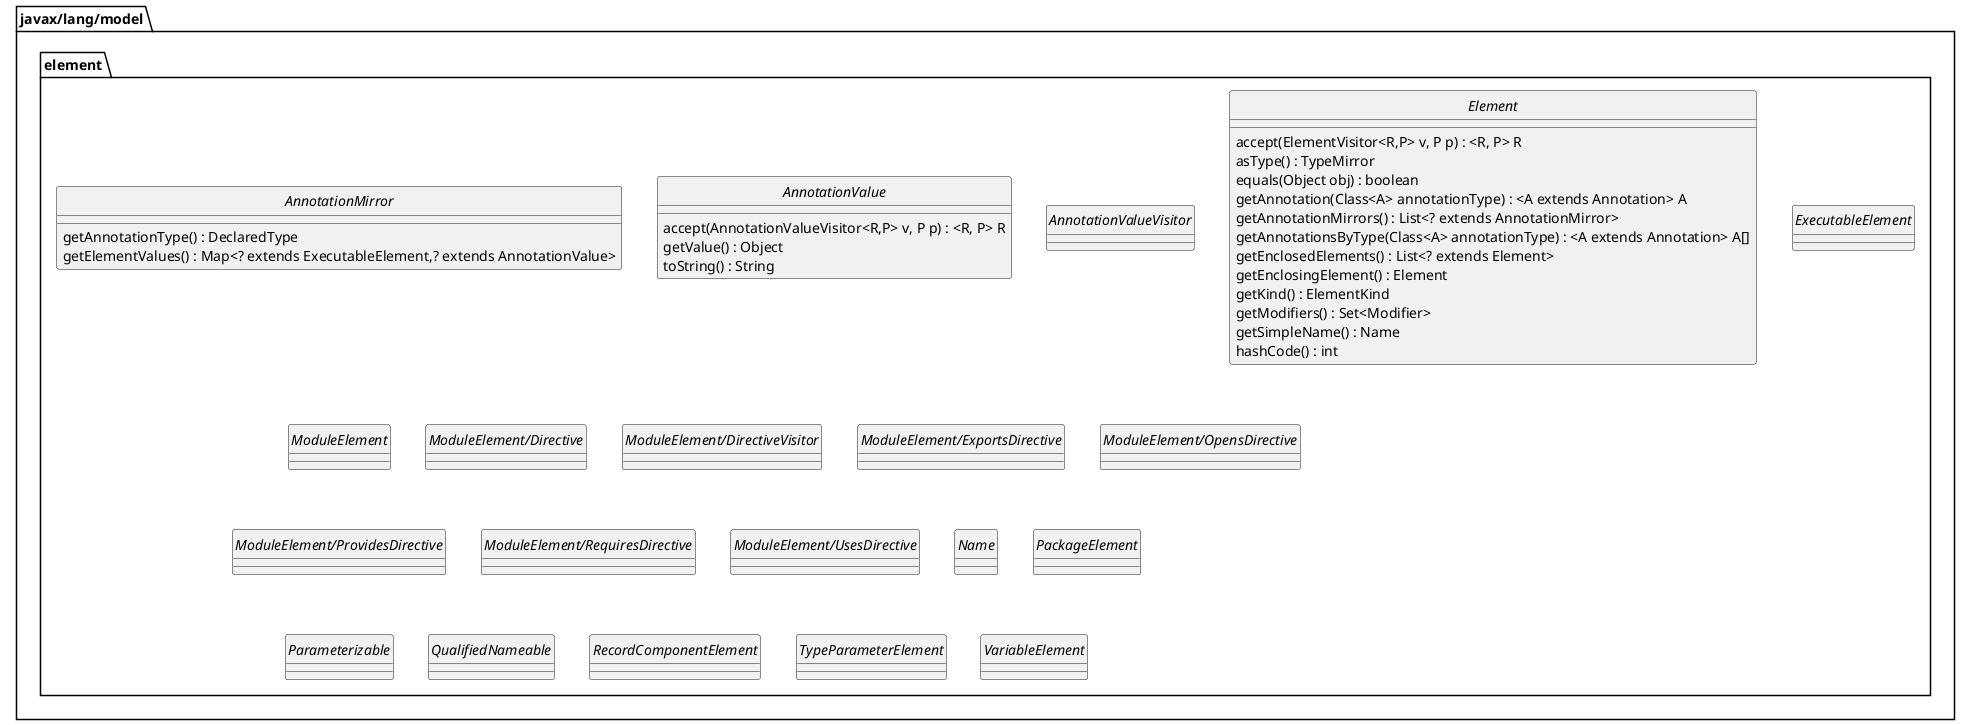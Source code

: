 @startuml
'https://plantuml.com/sequence-diagram
skinparam style Strictuml


package javax/lang/model.element
{

    interface AnnotationMirror
    {
    getAnnotationType() : DeclaredType
    getElementValues() : Map<? extends ExecutableElement,? extends AnnotationValue>
    }
    interface AnnotationValue
    {
    accept(AnnotationValueVisitor<R,P> v, P p) : <R, P> R
    getValue() : Object
    toString() : String
    }
    interface AnnotationValueVisitor
    {

    }
    interface Element
    {
        accept(ElementVisitor<R,P> v, P p) : <R, P> R
        asType() : TypeMirror
        equals(Object obj) : boolean
        getAnnotation(Class<A> annotationType) : <A extends Annotation> A
        getAnnotationMirrors() : List<? extends AnnotationMirror>
        getAnnotationsByType(Class<A> annotationType) : <A extends Annotation> A[]
        getEnclosedElements() : List<? extends Element>
        getEnclosingElement() : Element
        getKind() : ElementKind
        getModifiers() : Set<Modifier>
        getSimpleName() : Name
        hashCode() : int
    }
    interface ExecutableElement
    interface ModuleElement
    interface ModuleElement/Directive
    interface ModuleElement/DirectiveVisitor
    interface ModuleElement/ExportsDirective
    interface ModuleElement/OpensDirective
    interface ModuleElement/ProvidesDirective
    interface ModuleElement/RequiresDirective
    interface ModuleElement/UsesDirective
    interface Name
    interface PackageElement
    interface Parameterizable
    interface QualifiedNameable
    interface RecordComponentElement
    interface TypeParameterElement
    interface VariableElement
}




@enduml